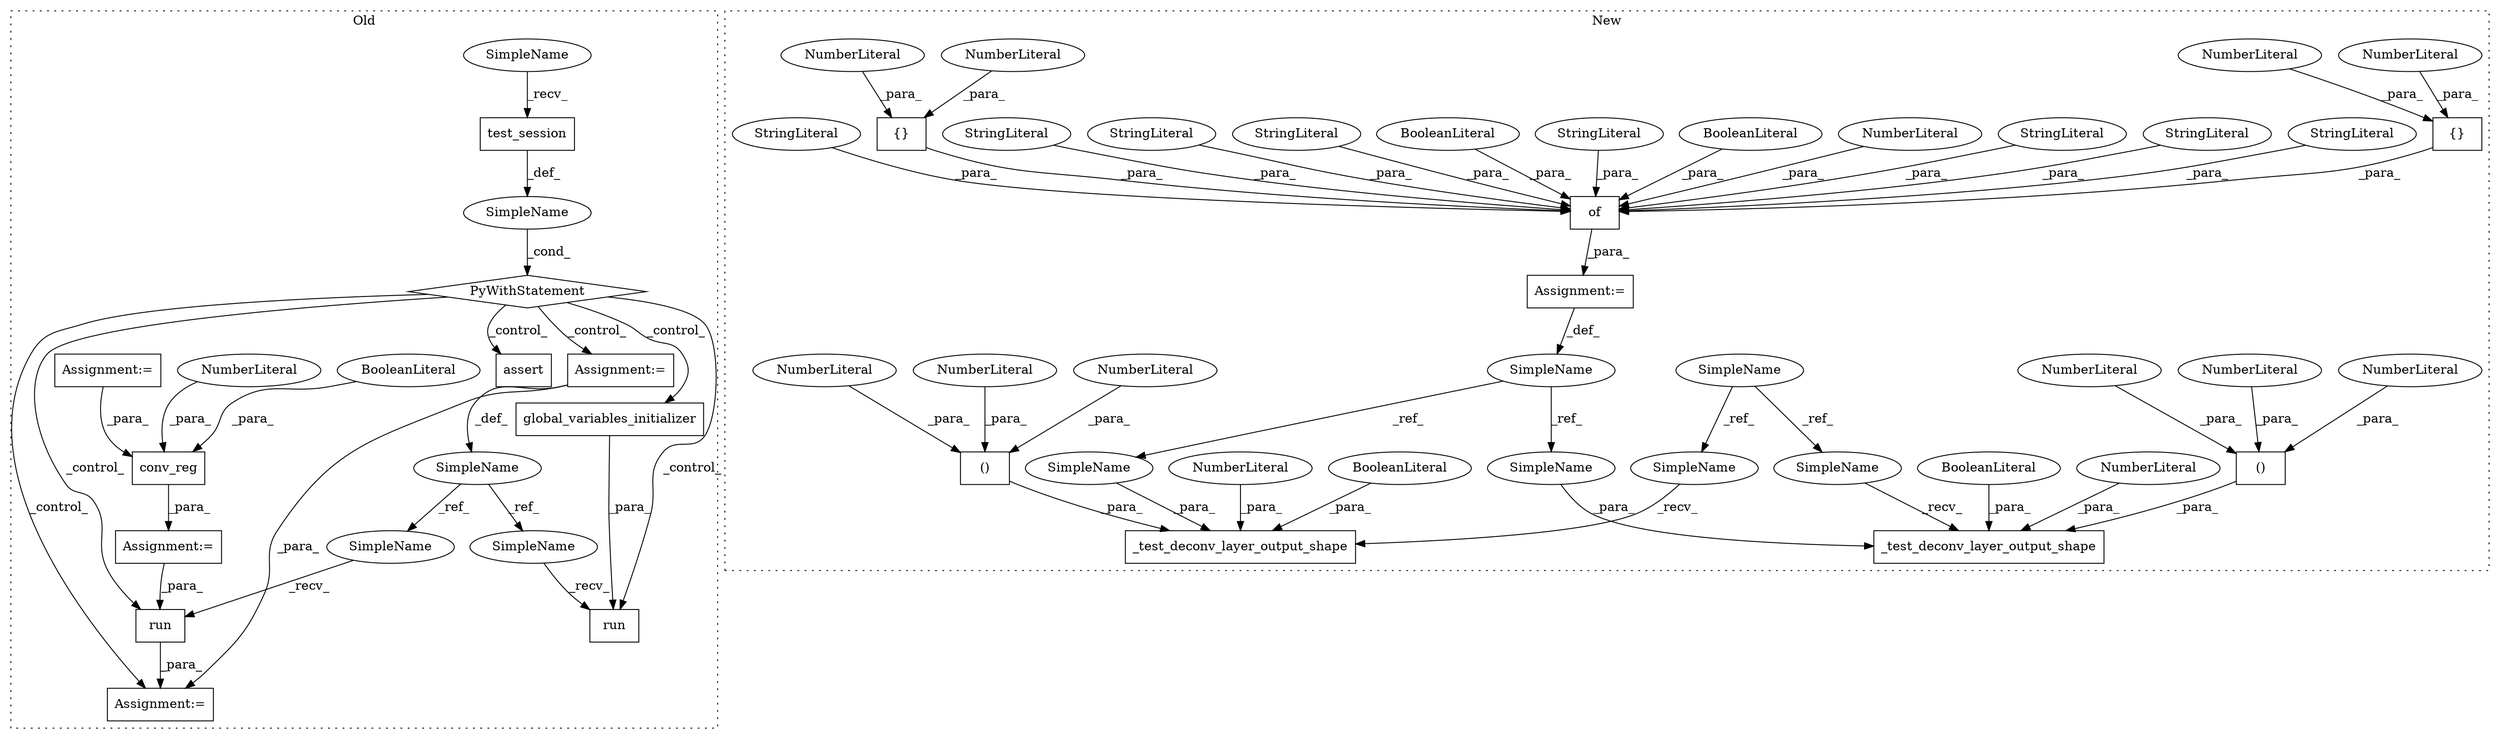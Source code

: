 digraph G {
subgraph cluster0 {
1 [label="run" a="32" s="13142,13158" l="4,1" shape="box"];
4 [label="Assignment:=" a="7" s="13136" l="1" shape="box"];
5 [label="SimpleName" a="42" s="" l="" shape="ellipse"];
6 [label="PyWithStatement" a="104" s="13016,13045" l="10,2" shape="diamond"];
7 [label="test_session" a="32" s="13031" l="14" shape="box"];
9 [label="Assignment:=" a="7" s="13059" l="4" shape="box"];
11 [label="run" a="32" s="13076,13121" l="4,1" shape="box"];
12 [label="SimpleName" a="42" s="13059" l="4" shape="ellipse"];
13 [label="global_variables_initializer" a="32" s="13091" l="30" shape="box"];
18 [label="Assignment:=" a="7" s="12832" l="1" shape="box"];
19 [label="Assignment:=" a="7" s="12965" l="1" shape="box"];
20 [label="assert" a="32" s="13172,13254" l="22,1" shape="box"];
26 [label="conv_reg" a="32" s="12966,12988" l="9,1" shape="box"];
27 [label="BooleanLiteral" a="9" s="12980" l="4" shape="ellipse"];
50 [label="NumberLiteral" a="34" s="12985" l="3" shape="ellipse"];
55 [label="SimpleName" a="42" s="13026" l="4" shape="ellipse"];
56 [label="SimpleName" a="42" s="13137" l="4" shape="ellipse"];
57 [label="SimpleName" a="42" s="13071" l="4" shape="ellipse"];
label = "Old";
style="dotted";
}
subgraph cluster1 {
2 [label="{}" a="4" s="11770,11774" l="1,1" shape="box"];
3 [label="Assignment:=" a="7" s="11696" l="1" shape="box"];
8 [label="NumberLiteral" a="34" s="11771" l="1" shape="ellipse"];
10 [label="NumberLiteral" a="34" s="11773" l="1" shape="ellipse"];
14 [label="of" a="32" s="11701,11877" l="3,1" shape="box"];
15 [label="StringLiteral" a="45" s="11723" l="13" shape="ellipse"];
16 [label="StringLiteral" a="45" s="11821" l="7" shape="ellipse"];
17 [label="StringLiteral" a="45" s="11704" l="15" shape="ellipse"];
21 [label="NumberLiteral" a="34" s="11720" l="2" shape="ellipse"];
22 [label="BooleanLiteral" a="9" s="11788" l="5" shape="ellipse"];
23 [label="StringLiteral" a="45" s="11752" l="8" shape="ellipse"];
24 [label="BooleanLiteral" a="9" s="11804" l="4" shape="ellipse"];
25 [label="StringLiteral" a="45" s="11829" l="15" shape="ellipse"];
28 [label="StringLiteral" a="45" s="11776" l="11" shape="ellipse"];
29 [label="StringLiteral" a="45" s="11794" l="9" shape="ellipse"];
30 [label="{}" a="4" s="11746,11750" l="1,1" shape="box"];
31 [label="NumberLiteral" a="34" s="11749" l="1" shape="ellipse"];
32 [label="NumberLiteral" a="34" s="11747" l="1" shape="ellipse"];
33 [label="StringLiteral" a="45" s="11809" l="11" shape="ellipse"];
34 [label="_test_deconv_layer_output_shape" a="32" s="12008,12116" l="32,1" shape="box"];
35 [label="()" a="106" s="12059" l="46" shape="box"];
36 [label="NumberLiteral" a="34" s="12073" l="2" shape="ellipse"];
37 [label="NumberLiteral" a="34" s="12040" l="1" shape="ellipse"];
38 [label="_test_deconv_layer_output_shape" a="32" s="11889,11996" l="32,1" shape="box"];
39 [label="()" a="106" s="11940" l="46" shape="box"];
40 [label="NumberLiteral" a="34" s="12103" l="2" shape="ellipse"];
41 [label="NumberLiteral" a="34" s="11969" l="2" shape="ellipse"];
42 [label="NumberLiteral" a="34" s="11940" l="1" shape="ellipse"];
43 [label="NumberLiteral" a="34" s="11993" l="3" shape="ellipse"];
44 [label="NumberLiteral" a="34" s="11984" l="2" shape="ellipse"];
45 [label="SimpleName" a="42" s="11623" l="4" shape="ellipse"];
46 [label="BooleanLiteral" a="9" s="11988" l="4" shape="ellipse"];
47 [label="BooleanLiteral" a="9" s="12107" l="5" shape="ellipse"];
48 [label="SimpleName" a="42" s="11685" l="11" shape="ellipse"];
49 [label="NumberLiteral" a="34" s="12088" l="2" shape="ellipse"];
51 [label="SimpleName" a="42" s="12042" l="11" shape="ellipse"];
52 [label="SimpleName" a="42" s="11923" l="11" shape="ellipse"];
53 [label="SimpleName" a="42" s="12003" l="4" shape="ellipse"];
54 [label="SimpleName" a="42" s="11884" l="4" shape="ellipse"];
label = "New";
style="dotted";
}
1 -> 4 [label="_para_"];
2 -> 14 [label="_para_"];
3 -> 48 [label="_def_"];
5 -> 6 [label="_cond_"];
6 -> 9 [label="_control_"];
6 -> 20 [label="_control_"];
6 -> 4 [label="_control_"];
6 -> 13 [label="_control_"];
6 -> 11 [label="_control_"];
6 -> 1 [label="_control_"];
7 -> 5 [label="_def_"];
8 -> 2 [label="_para_"];
9 -> 12 [label="_def_"];
9 -> 4 [label="_para_"];
10 -> 2 [label="_para_"];
12 -> 57 [label="_ref_"];
12 -> 56 [label="_ref_"];
13 -> 11 [label="_para_"];
14 -> 3 [label="_para_"];
15 -> 14 [label="_para_"];
16 -> 14 [label="_para_"];
17 -> 14 [label="_para_"];
18 -> 26 [label="_para_"];
19 -> 1 [label="_para_"];
21 -> 14 [label="_para_"];
22 -> 14 [label="_para_"];
23 -> 14 [label="_para_"];
24 -> 14 [label="_para_"];
25 -> 14 [label="_para_"];
26 -> 19 [label="_para_"];
27 -> 26 [label="_para_"];
28 -> 14 [label="_para_"];
29 -> 14 [label="_para_"];
30 -> 14 [label="_para_"];
31 -> 30 [label="_para_"];
32 -> 30 [label="_para_"];
33 -> 14 [label="_para_"];
35 -> 34 [label="_para_"];
36 -> 35 [label="_para_"];
37 -> 34 [label="_para_"];
39 -> 38 [label="_para_"];
40 -> 35 [label="_para_"];
41 -> 39 [label="_para_"];
42 -> 39 [label="_para_"];
43 -> 38 [label="_para_"];
44 -> 39 [label="_para_"];
45 -> 54 [label="_ref_"];
45 -> 53 [label="_ref_"];
46 -> 38 [label="_para_"];
47 -> 34 [label="_para_"];
48 -> 51 [label="_ref_"];
48 -> 52 [label="_ref_"];
49 -> 35 [label="_para_"];
50 -> 26 [label="_para_"];
51 -> 34 [label="_para_"];
52 -> 38 [label="_para_"];
53 -> 34 [label="_recv_"];
54 -> 38 [label="_recv_"];
55 -> 7 [label="_recv_"];
56 -> 1 [label="_recv_"];
57 -> 11 [label="_recv_"];
}